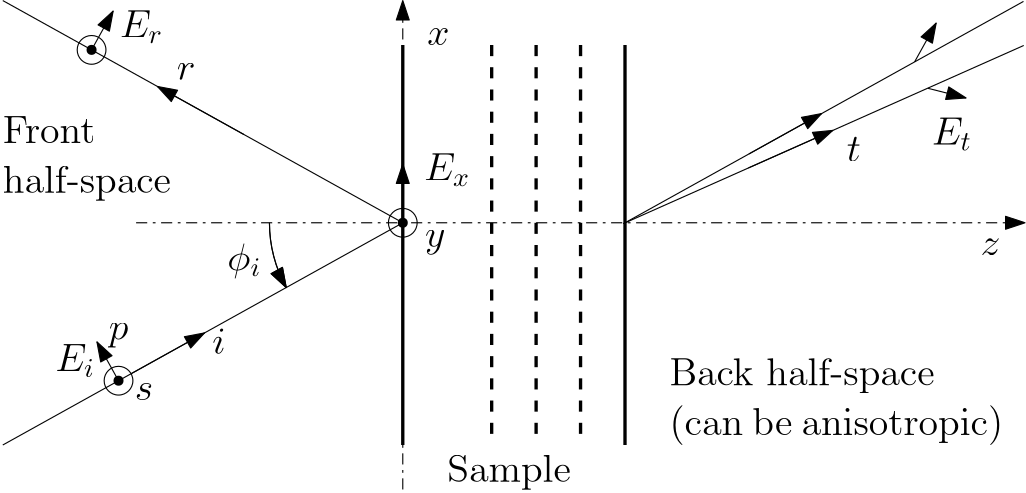 <?xml version="1.0"?>
<!DOCTYPE ipe SYSTEM "ipe.dtd">
<ipe version="70206" creator="Ipe 7.2.9">
<info created="D:20120629224850" modified="D:20191205202902"/>
<ipestyle name="basic">
<symbol name="arrow/arc(spx)">
<path stroke="sym-stroke" fill="sym-stroke" pen="sym-pen">
0 0 m
-1 0.333 l
-1 -0.333 l
h
</path>
</symbol>
<symbol name="arrow/farc(spx)">
<path stroke="sym-stroke" fill="white" pen="sym-pen">
0 0 m
-1 0.333 l
-1 -0.333 l
h
</path>
</symbol>
<symbol name="mark/circle(sx)" transformations="translations">
<path fill="sym-stroke">
0.6 0 0 0.6 0 0 e
0.4 0 0 0.4 0 0 e
</path>
</symbol>
<symbol name="mark/disk(sx)" transformations="translations">
<path fill="sym-stroke">
0.6 0 0 0.6 0 0 e
</path>
</symbol>
<symbol name="mark/fdisk(sfx)" transformations="translations">
<group>
<path fill="sym-fill">
0.5 0 0 0.5 0 0 e
</path>
<path fill="sym-stroke" fillrule="eofill">
0.6 0 0 0.6 0 0 e
0.4 0 0 0.4 0 0 e
</path>
</group>
</symbol>
<symbol name="mark/box(sx)" transformations="translations">
<path fill="sym-stroke" fillrule="eofill">
-0.6 -0.6 m
0.6 -0.6 l
0.6 0.6 l
-0.6 0.6 l
h
-0.4 -0.4 m
0.4 -0.4 l
0.4 0.4 l
-0.4 0.4 l
h
</path>
</symbol>
<symbol name="mark/square(sx)" transformations="translations">
<path fill="sym-stroke">
-0.6 -0.6 m
0.6 -0.6 l
0.6 0.6 l
-0.6 0.6 l
h
</path>
</symbol>
<symbol name="mark/fsquare(sfx)" transformations="translations">
<group>
<path fill="sym-fill">
-0.5 -0.5 m
0.5 -0.5 l
0.5 0.5 l
-0.5 0.5 l
h
</path>
<path fill="sym-stroke" fillrule="eofill">
-0.6 -0.6 m
0.6 -0.6 l
0.6 0.6 l
-0.6 0.6 l
h
-0.4 -0.4 m
0.4 -0.4 l
0.4 0.4 l
-0.4 0.4 l
h
</path>
</group>
</symbol>
<symbol name="mark/cross(sx)" transformations="translations">
<group>
<path fill="sym-stroke">
-0.43 -0.57 m
0.57 0.43 l
0.43 0.57 l
-0.57 -0.43 l
h
</path>
<path fill="sym-stroke">
-0.43 0.57 m
0.57 -0.43 l
0.43 -0.57 l
-0.57 0.43 l
h
</path>
</group>
</symbol>
<symbol name="arrow/fnormal(spx)">
<path stroke="sym-stroke" fill="white" pen="sym-pen">
0 0 m
-1 0.333 l
-1 -0.333 l
h
</path>
</symbol>
<symbol name="arrow/pointed(spx)">
<path stroke="sym-stroke" fill="sym-stroke" pen="sym-pen">
0 0 m
-1 0.333 l
-0.8 0 l
-1 -0.333 l
h
</path>
</symbol>
<symbol name="arrow/fpointed(spx)">
<path stroke="sym-stroke" fill="white" pen="sym-pen">
0 0 m
-1 0.333 l
-0.8 0 l
-1 -0.333 l
h
</path>
</symbol>
<symbol name="arrow/linear(spx)">
<path stroke="sym-stroke" pen="sym-pen">
-1 0.333 m
0 0 l
-1 -0.333 l
</path>
</symbol>
<symbol name="arrow/fdouble(spx)">
<path stroke="sym-stroke" fill="white" pen="sym-pen">
0 0 m
-1 0.333 l
-1 -0.333 l
h
-1 0 m
-2 0.333 l
-2 -0.333 l
h
</path>
</symbol>
<symbol name="arrow/double(spx)">
<path stroke="sym-stroke" fill="sym-stroke" pen="sym-pen">
0 0 m
-1 0.333 l
-1 -0.333 l
h
-1 0 m
-2 0.333 l
-2 -0.333 l
h
</path>
</symbol>
<pen name="heavier" value="0.8"/>
<pen name="fat" value="1.2"/>
<pen name="ultrafat" value="2"/>
<symbolsize name="large" value="5"/>
<symbolsize name="small" value="2"/>
<symbolsize name="tiny" value="1.1"/>
<arrowsize name="large" value="10"/>
<arrowsize name="small" value="5"/>
<arrowsize name="tiny" value="3"/>
<color name="red" value="1 0 0"/>
<color name="green" value="0 1 0"/>
<color name="blue" value="0 0 1"/>
<color name="yellow" value="1 1 0"/>
<color name="orange" value="1 0.647 0"/>
<color name="gold" value="1 0.843 0"/>
<color name="purple" value="0.627 0.125 0.941"/>
<color name="gray" value="0.745"/>
<color name="brown" value="0.647 0.165 0.165"/>
<color name="navy" value="0 0 0.502"/>
<color name="pink" value="1 0.753 0.796"/>
<color name="seagreen" value="0.18 0.545 0.341"/>
<color name="turquoise" value="0.251 0.878 0.816"/>
<color name="violet" value="0.933 0.51 0.933"/>
<color name="darkblue" value="0 0 0.545"/>
<color name="darkcyan" value="0 0.545 0.545"/>
<color name="darkgray" value="0.663"/>
<color name="darkgreen" value="0 0.392 0"/>
<color name="darkmagenta" value="0.545 0 0.545"/>
<color name="darkorange" value="1 0.549 0"/>
<color name="darkred" value="0.545 0 0"/>
<color name="lightblue" value="0.678 0.847 0.902"/>
<color name="lightcyan" value="0.878 1 1"/>
<color name="lightgray" value="0.827"/>
<color name="lightgreen" value="0.565 0.933 0.565"/>
<color name="lightyellow" value="1 1 0.878"/>
<dashstyle name="dashed" value="[4] 0"/>
<dashstyle name="dotted" value="[1 3] 0"/>
<dashstyle name="dash dotted" value="[4 2 1 2] 0"/>
<dashstyle name="dash dot dotted" value="[4 2 1 2 1 2] 0"/>
<textsize name="large" value="\large"/>
<textsize name="small" value="\small"/>
<textsize name="tiny" value="\tiny"/>
<textsize name="Large" value="\Large"/>
<textsize name="LARGE" value="\LARGE"/>
<textsize name="huge" value="\huge"/>
<textsize name="Huge" value="\Huge"/>
<textsize name="footnote" value="\footnotesize"/>
<textstyle name="center" begin="\begin{center}" end="\end{center}"/>
<textstyle name="itemize" begin="\begin{itemize}" end="\end{itemize}"/>
<textstyle name="item" begin="\begin{itemize}\item{}" end="\end{itemize}"/>
<gridsize name="4 pts" value="4"/>
<gridsize name="8 pts (~3 mm)" value="8"/>
<gridsize name="16 pts (~6 mm)" value="16"/>
<gridsize name="32 pts (~12 mm)" value="32"/>
<gridsize name="10 pts (~3.5 mm)" value="10"/>
<gridsize name="20 pts (~7 mm)" value="20"/>
<gridsize name="14 pts (~5 mm)" value="14"/>
<gridsize name="28 pts (~10 mm)" value="28"/>
<gridsize name="56 pts (~20 mm)" value="56"/>
<anglesize name="90 deg" value="90"/>
<anglesize name="60 deg" value="60"/>
<anglesize name="45 deg" value="45"/>
<anglesize name="30 deg" value="30"/>
<anglesize name="22.5 deg" value="22.5"/>
<tiling name="falling" angle="-60" step="4" width="1"/>
<tiling name="rising" angle="30" step="4" width="1"/>
</ipestyle>
<page>
<layer name="alpha"/>
<view layers="alpha" active="alpha"/>
<path layer="alpha" matrix="0.869565 0 0 1 12.5217 48" stroke="black" dash="dash dotted" arrow="normal/normal">
96 624 m
464 624 l
</path>
<path matrix="1 0 0 1 -64 48" stroke="black" dash="dash dotted">
448 576 m
448 576 l
</path>
<path matrix="1 0 0 1.1 0 -22.4" stroke="black" dash="dash dotted" arrow="normal/normal">
192 544 m
192 704 l
</path>
<path matrix="1 0 0 1.5 0 -272" stroke="black" pen="fat">
192 672 m
192 576 l
</path>
<path matrix="1 0 0 1.5 -64 -272" stroke="black" pen="fat">
336 672 m
336 576 l
</path>
<path matrix="1 0 0 1 0 48" stroke="black">
192 624 m
48 544 l
</path>
<path matrix="1 0 0 1 0 48" stroke="black">
192 624 m
48 704 l
</path>
<path matrix="1 0 0 1 0 48" stroke="black" arrow="normal/normal">
94.4566 569.809 m
120.631 584.351 l
</path>
<path matrix="1 0 0 1 0 48" stroke="black" arrow="normal/normal">
134.819 655.767 m
103.671 673.072 l
</path>
<path matrix="1 0 0 1 223.455 127.697" stroke="black">
192 624 m
48 544 l
</path>
<path matrix="1 0 0 1 222.138 126.965" stroke="black" arrow="normal/normal">
94.4566 569.809 m
120.631 584.351 l
</path>
<path matrix="1 0 0 1 0 48" stroke="black">
5.1724 0 0 5.1724 192 624 e
</path>
<text matrix="1 0 0 1 0 31.385" transformations="translations" pos="200.771 704.615" stroke="black" type="label" width="7.982" height="6.177" depth="0" valign="baseline" size="Large" style="math">x</text>
<text matrix="1 0 0 1 -52.306 48" transformations="translations" pos="452.306 612.308" stroke="black" type="label" width="7.165" height="6.177" depth="0" valign="baseline" size="Large" style="math">z</text>
<text matrix="1 0 0 1 0 48" transformations="translations" pos="200.001 615.385" stroke="black" type="label" width="7.364" height="6.176" depth="2.79" valign="baseline" size="Large" style="math">y</text>
<text matrix="1 0 0 1 9.59207 55.5875" transformations="translations" pos="113.848 569.232" stroke="black" type="label" width="4.792" height="9.405" depth="0" valign="baseline" size="Large" style="math">i</text>
<text matrix="1 0 0 1 24.4329 32.7294" transformations="translations" pos="86.1563 690.769" stroke="black" type="label" width="6.721" height="6.177" depth="0" valign="baseline" size="Large" style="math">r</text>
<text matrix="1 0 0 1 -69.6808 7.14502" transformations="translations" pos="421.537 686.923" stroke="black" type="label" width="5.073" height="8.824" depth="0" valign="baseline" size="Large" style="math">t</text>
<path matrix="0.874157 0.485643 -0.485643 0.874157 327.203 33.2824" stroke="black" rarrow="normal/normal">
144 624 m
48 0 0 -48 192 624 150.04 647.311 a
</path>
<path matrix="0.874157 0.485643 -0.485643 0.874157 327.203 33.2824" stroke="black" rarrow="normal/normal">
144 624 m
48 0 0 -48 192 624 150.04 647.311 a
</path>
<text matrix="1 0 0 1 9.59657 12.552" transformations="translations" pos="119.232 642.308" stroke="black" type="label" width="12.244" height="9.962" depth="2.79" valign="baseline" size="Large" style="math">\phi_i</text>
<path matrix="1 0 0 1 -102.333 -8.8514" stroke="black">
5.1724 0 0 5.1724 192 624 e
</path>
<text matrix="1 0 0 1 -26.7604 61.2064" transformations="translations" pos="93.6272 557.436" stroke="black" type="label" width="14.329" height="9.805" depth="2.15" valign="baseline" size="Large" style="math">E_i</text>
<path matrix="0.874157 0.485643 -0.485643 0.874157 327.438 88.3231" stroke="black" arrow="normal/normal">
48 576 m
48 592 l
</path>
<path matrix="1 0 0 1 -112.036 110.242" stroke="black">
5.1724 0 0 5.1724 192 624 e
</path>
<text matrix="1 0 0 1 -3.534 181.33" transformations="translations" pos="93.6272 557.436" stroke="black" type="label" width="15.668" height="9.805" depth="2.15" valign="baseline" size="Large" style="math">E_r</text>
<path matrix="0.874157 -0.485643 0.485643 0.874157 54.5625 249.715" stroke="black" arrow="normal/normal">
48 576 m
48 592 l
</path>
<path matrix="1.32311 0 0 1.32311 -62.0376 -153.622" stroke="black" arrow="normal/normal">
192 624 m
192 640 l
</path>
<text matrix="1 0 0 1 -8.3409 47.3049" transformations="translations" pos="208 640" stroke="black" type="label" width="16.59" height="9.805" depth="2.15" valign="baseline" size="Large" style="math">E_x</text>
<text matrix="1 0 0 1 17.7244 46.6099" transformations="translations" pos="68.3859 583.338" stroke="black" type="label" width="7.05" height="6.176" depth="2.79" valign="baseline" size="Large" style="math">p</text>
<text matrix="1 0 0 1 7.29828 66.0719" transformations="translations" pos="88.2379 542.107" stroke="black" type="label" width="6.617" height="6.177" depth="0" valign="baseline" size="Large" style="math">s</text>
<path matrix="1 0 0 1.5 -112 -272" stroke="black" dash="dashed" pen="fat">
336 672 m
336 576 l
</path>
<path matrix="1 0 0 1.5 -80 -272" stroke="black" dash="dashed" pen="fat">
336 672 m
336 576 l
</path>
<path matrix="1 0 0 1.5 -96 -272" stroke="black" dash="dashed" pen="fat">
336 672 m
336 576 l
</path>
<text matrix="0.421875 0 0 1 267.75 -48" transformations="translations" pos="48 640" stroke="black" type="minipage" width="120.194" height="18.222" depth="13.26" valign="bottom" size="Large">Back half-space \\
(can be anisotropic)</text>
<text matrix="1 0 0 1 -66.353 -56.984" transformations="translations" pos="114.353 736.984" stroke="black" type="minipage" width="68.231" height="17.746" depth="12.78" valign="bottom" size="Large">Front \\
half-space</text>
<text matrix="1 0 0 1 -32 -192" transformations="translations" pos="240 768" stroke="black" type="minipage" width="48" height="8.862" depth="3.89" valign="bottom" size="Large">Sample</text>
<use name="mark/disk(sx)" pos="79.9642 734.242" size="normal" stroke="black"/>
<use name="mark/disk(sx)" pos="89.6672 615.148" size="normal" stroke="black"/>
<use name="mark/disk(sx)" pos="192 672" size="normal" stroke="black"/>
<path matrix="0.954156 -0.0846862 0.0846862 0.954156 179.502 156.701" stroke="black">
192 624 m
48 544 l
</path>
<path matrix="1.06231 -0.156231 0.178106 1.21105 114.594 16.4289" stroke="black" arrow="normal/normal">
94.4566 569.809 m
120.631 584.351 l
</path>
<path matrix="1.55111 0.12131 0.861729 -0.218357 -189.82 840.377" stroke="black" arrow="normal/normal">
48 576 m
48 592 l
</path>
<text matrix="1 0 0 1 288.791 142.711" transformations="translations" pos="93.6272 557.436" stroke="black" type="label" width="14.494" height="9.805" depth="2.15" valign="baseline" size="Large" style="math">E_t</text>
<path matrix="0.874156 -0.485644 0.485644 0.874156 -241.726 254.039" stroke="black" arrow="normal/normal">
48 576 m
48 592 l
</path>
</page>
</ipe>
